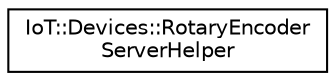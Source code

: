 digraph "Graphical Class Hierarchy"
{
 // LATEX_PDF_SIZE
  edge [fontname="Helvetica",fontsize="10",labelfontname="Helvetica",labelfontsize="10"];
  node [fontname="Helvetica",fontsize="10",shape=record];
  rankdir="LR";
  Node0 [label="IoT::Devices::RotaryEncoder\lServerHelper",height=0.2,width=0.4,color="black", fillcolor="white", style="filled",URL="$classIoT_1_1Devices_1_1RotaryEncoderServerHelper.html",tooltip="A rotary encoder with an optional push button."];
}
